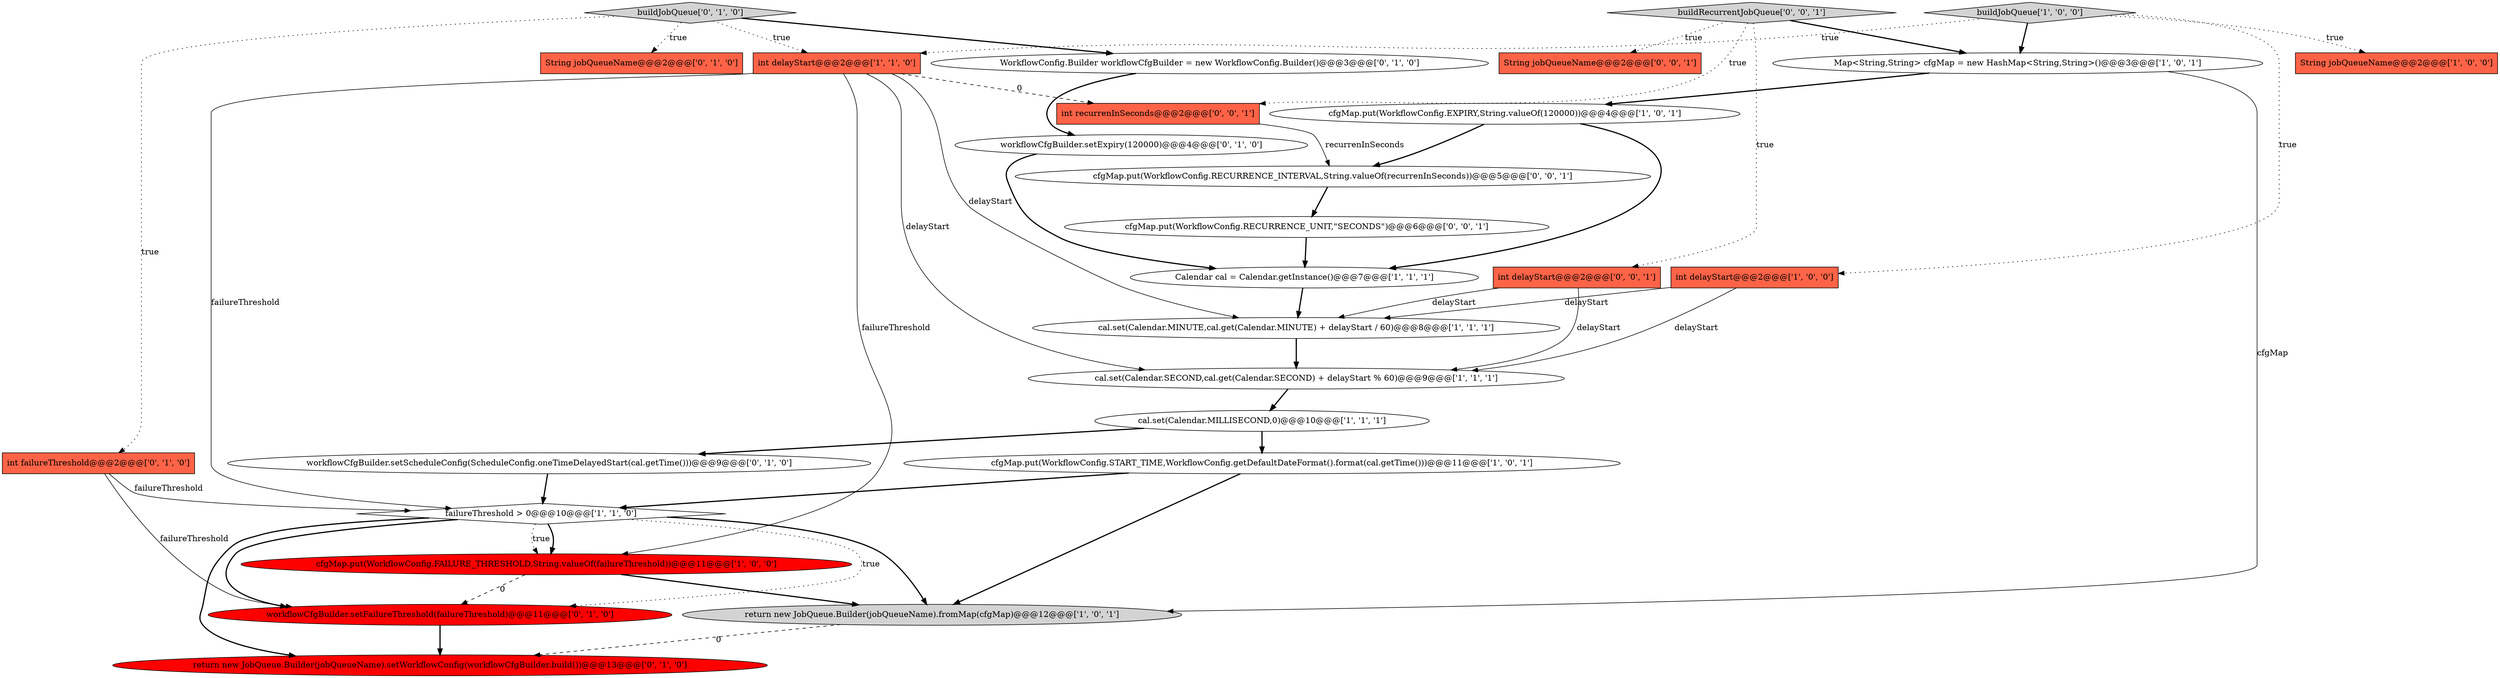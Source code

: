 digraph {
25 [style = filled, label = "buildRecurrentJobQueue['0', '0', '1']", fillcolor = lightgray, shape = diamond image = "AAA0AAABBB3BBB"];
17 [style = filled, label = "workflowCfgBuilder.setExpiry(120000)@@@4@@@['0', '1', '0']", fillcolor = white, shape = ellipse image = "AAA0AAABBB2BBB"];
12 [style = filled, label = "cfgMap.put(WorkflowConfig.START_TIME,WorkflowConfig.getDefaultDateFormat().format(cal.getTime()))@@@11@@@['1', '0', '1']", fillcolor = white, shape = ellipse image = "AAA0AAABBB1BBB"];
10 [style = filled, label = "int delayStart@@@2@@@['1', '1', '0']", fillcolor = tomato, shape = box image = "AAA0AAABBB1BBB"];
14 [style = filled, label = "buildJobQueue['0', '1', '0']", fillcolor = lightgray, shape = diamond image = "AAA0AAABBB2BBB"];
19 [style = filled, label = "WorkflowConfig.Builder workflowCfgBuilder = new WorkflowConfig.Builder()@@@3@@@['0', '1', '0']", fillcolor = white, shape = ellipse image = "AAA0AAABBB2BBB"];
5 [style = filled, label = "failureThreshold > 0@@@10@@@['1', '1', '0']", fillcolor = white, shape = diamond image = "AAA0AAABBB1BBB"];
4 [style = filled, label = "Calendar cal = Calendar.getInstance()@@@7@@@['1', '1', '1']", fillcolor = white, shape = ellipse image = "AAA0AAABBB1BBB"];
27 [style = filled, label = "int recurrenInSeconds@@@2@@@['0', '0', '1']", fillcolor = tomato, shape = box image = "AAA0AAABBB3BBB"];
3 [style = filled, label = "buildJobQueue['1', '0', '0']", fillcolor = lightgray, shape = diamond image = "AAA0AAABBB1BBB"];
11 [style = filled, label = "cal.set(Calendar.MINUTE,cal.get(Calendar.MINUTE) + delayStart / 60)@@@8@@@['1', '1', '1']", fillcolor = white, shape = ellipse image = "AAA0AAABBB1BBB"];
15 [style = filled, label = "String jobQueueName@@@2@@@['0', '1', '0']", fillcolor = tomato, shape = box image = "AAA0AAABBB2BBB"];
0 [style = filled, label = "Map<String,String> cfgMap = new HashMap<String,String>()@@@3@@@['1', '0', '1']", fillcolor = white, shape = ellipse image = "AAA0AAABBB1BBB"];
16 [style = filled, label = "int failureThreshold@@@2@@@['0', '1', '0']", fillcolor = tomato, shape = box image = "AAA0AAABBB2BBB"];
26 [style = filled, label = "String jobQueueName@@@2@@@['0', '0', '1']", fillcolor = tomato, shape = box image = "AAA0AAABBB3BBB"];
6 [style = filled, label = "int delayStart@@@2@@@['1', '0', '0']", fillcolor = tomato, shape = box image = "AAA0AAABBB1BBB"];
18 [style = filled, label = "return new JobQueue.Builder(jobQueueName).setWorkflowConfig(workflowCfgBuilder.build())@@@13@@@['0', '1', '0']", fillcolor = red, shape = ellipse image = "AAA1AAABBB2BBB"];
21 [style = filled, label = "workflowCfgBuilder.setScheduleConfig(ScheduleConfig.oneTimeDelayedStart(cal.getTime()))@@@9@@@['0', '1', '0']", fillcolor = white, shape = ellipse image = "AAA0AAABBB2BBB"];
7 [style = filled, label = "cfgMap.put(WorkflowConfig.EXPIRY,String.valueOf(120000))@@@4@@@['1', '0', '1']", fillcolor = white, shape = ellipse image = "AAA0AAABBB1BBB"];
24 [style = filled, label = "int delayStart@@@2@@@['0', '0', '1']", fillcolor = tomato, shape = box image = "AAA0AAABBB3BBB"];
22 [style = filled, label = "cfgMap.put(WorkflowConfig.RECURRENCE_INTERVAL,String.valueOf(recurrenInSeconds))@@@5@@@['0', '0', '1']", fillcolor = white, shape = ellipse image = "AAA0AAABBB3BBB"];
1 [style = filled, label = "String jobQueueName@@@2@@@['1', '0', '0']", fillcolor = tomato, shape = box image = "AAA0AAABBB1BBB"];
23 [style = filled, label = "cfgMap.put(WorkflowConfig.RECURRENCE_UNIT,\"SECONDS\")@@@6@@@['0', '0', '1']", fillcolor = white, shape = ellipse image = "AAA0AAABBB3BBB"];
8 [style = filled, label = "cfgMap.put(WorkflowConfig.FAILURE_THRESHOLD,String.valueOf(failureThreshold))@@@11@@@['1', '0', '0']", fillcolor = red, shape = ellipse image = "AAA1AAABBB1BBB"];
9 [style = filled, label = "cal.set(Calendar.SECOND,cal.get(Calendar.SECOND) + delayStart % 60)@@@9@@@['1', '1', '1']", fillcolor = white, shape = ellipse image = "AAA0AAABBB1BBB"];
2 [style = filled, label = "cal.set(Calendar.MILLISECOND,0)@@@10@@@['1', '1', '1']", fillcolor = white, shape = ellipse image = "AAA0AAABBB1BBB"];
20 [style = filled, label = "workflowCfgBuilder.setFailureThreshold(failureThreshold)@@@11@@@['0', '1', '0']", fillcolor = red, shape = ellipse image = "AAA1AAABBB2BBB"];
13 [style = filled, label = "return new JobQueue.Builder(jobQueueName).fromMap(cfgMap)@@@12@@@['1', '0', '1']", fillcolor = lightgray, shape = ellipse image = "AAA0AAABBB1BBB"];
25->0 [style = bold, label=""];
5->8 [style = bold, label=""];
0->13 [style = solid, label="cfgMap"];
10->9 [style = solid, label="delayStart"];
12->5 [style = bold, label=""];
5->20 [style = bold, label=""];
9->2 [style = bold, label=""];
16->5 [style = solid, label="failureThreshold"];
3->10 [style = dotted, label="true"];
8->20 [style = dashed, label="0"];
23->4 [style = bold, label=""];
10->8 [style = solid, label="failureThreshold"];
25->24 [style = dotted, label="true"];
14->19 [style = bold, label=""];
5->18 [style = bold, label=""];
19->17 [style = bold, label=""];
7->4 [style = bold, label=""];
3->6 [style = dotted, label="true"];
10->27 [style = dashed, label="0"];
11->9 [style = bold, label=""];
22->23 [style = bold, label=""];
14->10 [style = dotted, label="true"];
2->12 [style = bold, label=""];
3->0 [style = bold, label=""];
0->7 [style = bold, label=""];
16->20 [style = solid, label="failureThreshold"];
20->18 [style = bold, label=""];
14->16 [style = dotted, label="true"];
21->5 [style = bold, label=""];
7->22 [style = bold, label=""];
12->13 [style = bold, label=""];
14->15 [style = dotted, label="true"];
2->21 [style = bold, label=""];
5->13 [style = bold, label=""];
10->5 [style = solid, label="failureThreshold"];
27->22 [style = solid, label="recurrenInSeconds"];
24->11 [style = solid, label="delayStart"];
5->20 [style = dotted, label="true"];
6->11 [style = solid, label="delayStart"];
13->18 [style = dashed, label="0"];
5->8 [style = dotted, label="true"];
4->11 [style = bold, label=""];
25->27 [style = dotted, label="true"];
24->9 [style = solid, label="delayStart"];
3->1 [style = dotted, label="true"];
25->26 [style = dotted, label="true"];
17->4 [style = bold, label=""];
10->11 [style = solid, label="delayStart"];
8->13 [style = bold, label=""];
6->9 [style = solid, label="delayStart"];
}

